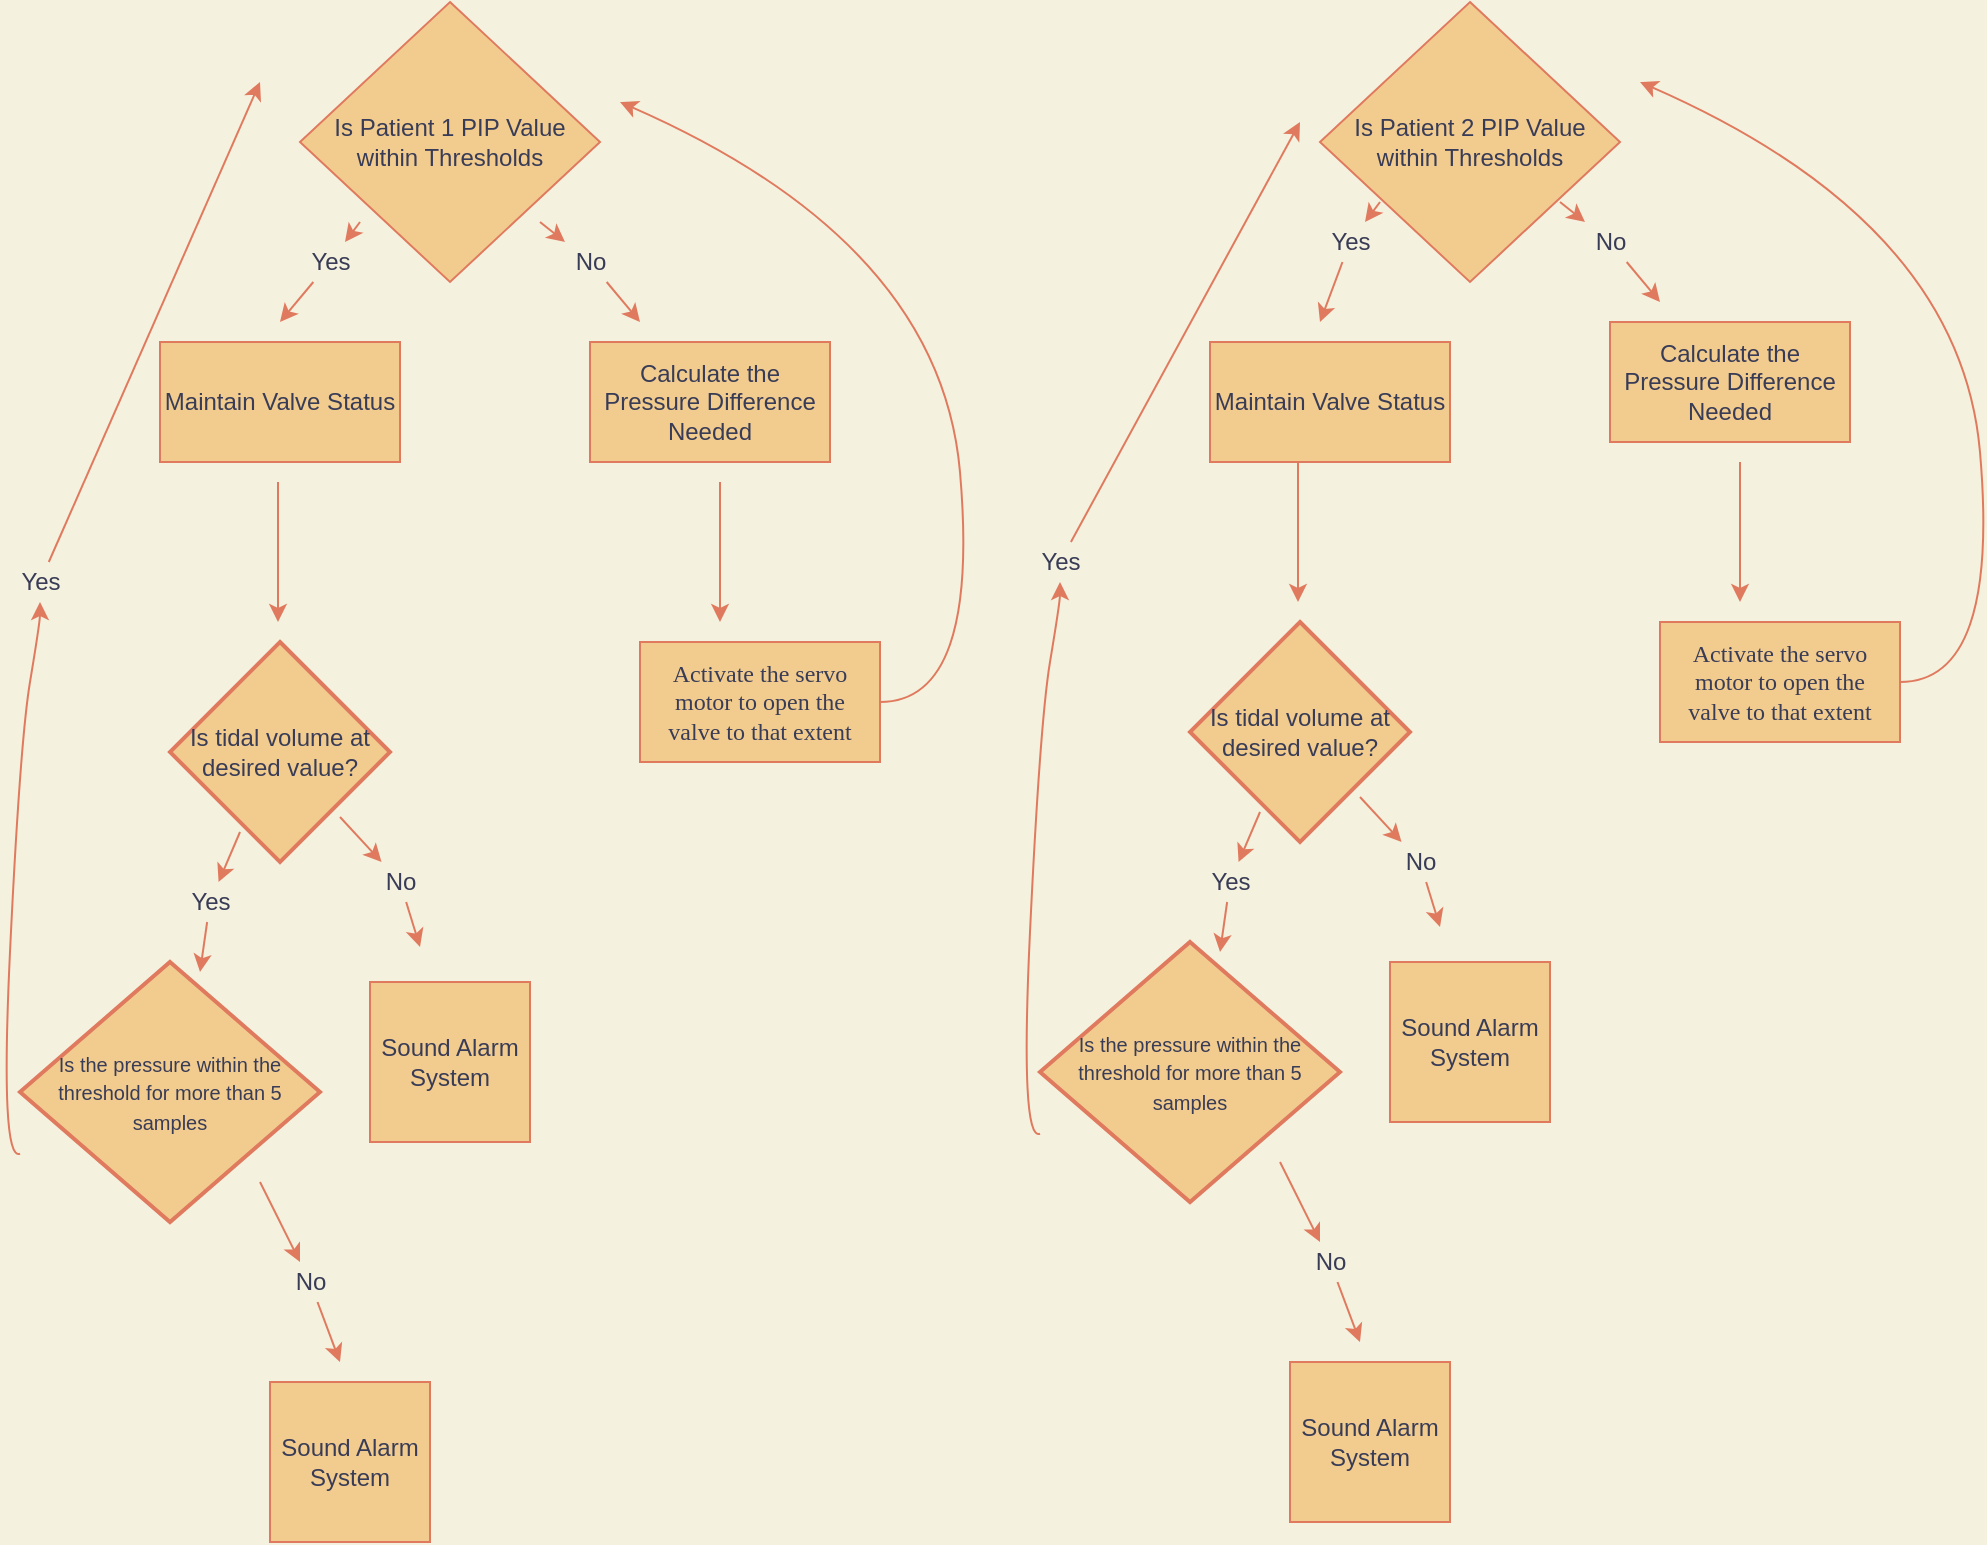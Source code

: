<mxfile version="13.6.6" type="google"><diagram id="WQcdUx0xMsDUORojStKj" name="Page-1"><mxGraphModel dx="1564" dy="956" grid="1" gridSize="10" guides="1" tooltips="1" connect="1" arrows="1" fold="1" page="1" pageScale="1" pageWidth="850" pageHeight="1100" background="#F4F1DE" math="0" shadow="0"><root><mxCell id="0"/><mxCell id="1" parent="0"/><mxCell id="qjjQjFkWTsvj_w3Di5jS-1" value="Is Patient 1 PIP Value within Thresholds" style="rhombus;whiteSpace=wrap;html=1;fillColor=#F2CC8F;strokeColor=#E07A5F;fontColor=#393C56;" parent="1" vertex="1"><mxGeometry x="150" y="40" width="150" height="140" as="geometry"/></mxCell><mxCell id="qjjQjFkWTsvj_w3Di5jS-2" value="" style="endArrow=classic;html=1;labelBackgroundColor=#F4F1DE;strokeColor=#E07A5F;fontColor=#393C56;" parent="1" source="qjjQjFkWTsvj_w3Di5jS-3" edge="1"><mxGeometry width="50" height="50" relative="1" as="geometry"><mxPoint x="180" y="150" as="sourcePoint"/><mxPoint x="140" y="200" as="targetPoint"/><Array as="points"/></mxGeometry></mxCell><mxCell id="qjjQjFkWTsvj_w3Di5jS-4" value="" style="endArrow=classic;html=1;labelBackgroundColor=#F4F1DE;strokeColor=#E07A5F;fontColor=#393C56;" parent="1" source="qjjQjFkWTsvj_w3Di5jS-5" edge="1"><mxGeometry width="50" height="50" relative="1" as="geometry"><mxPoint x="270" y="150" as="sourcePoint"/><mxPoint x="320" y="200" as="targetPoint"/></mxGeometry></mxCell><mxCell id="qjjQjFkWTsvj_w3Di5jS-6" value="Maintain Valve Status" style="rounded=0;whiteSpace=wrap;html=1;fillColor=#F2CC8F;strokeColor=#E07A5F;fontColor=#393C56;" parent="1" vertex="1"><mxGeometry x="80" y="210" width="120" height="60" as="geometry"/></mxCell><mxCell id="qjjQjFkWTsvj_w3Di5jS-7" value="Calculate the Pressure Difference Needed" style="rounded=0;whiteSpace=wrap;html=1;fillColor=#F2CC8F;strokeColor=#E07A5F;fontColor=#393C56;" parent="1" vertex="1"><mxGeometry x="295" y="210" width="120" height="60" as="geometry"/></mxCell><mxCell id="qjjQjFkWTsvj_w3Di5jS-8" value="" style="endArrow=classic;html=1;labelBackgroundColor=#F4F1DE;strokeColor=#E07A5F;fontColor=#393C56;" parent="1" edge="1"><mxGeometry width="50" height="50" relative="1" as="geometry"><mxPoint x="139" y="280" as="sourcePoint"/><mxPoint x="139" y="350" as="targetPoint"/></mxGeometry></mxCell><mxCell id="qjjQjFkWTsvj_w3Di5jS-10" value="Is tidal volume at desired value?" style="strokeWidth=2;html=1;shape=mxgraph.flowchart.decision;whiteSpace=wrap;fillColor=#F2CC8F;strokeColor=#E07A5F;fontColor=#393C56;" parent="1" vertex="1"><mxGeometry x="85" y="360" width="110" height="110" as="geometry"/></mxCell><mxCell id="qjjQjFkWTsvj_w3Di5jS-11" value="&lt;font style=&quot;font-size: 10px&quot;&gt;Is the pressure within the threshold for more than 5 samples&lt;/font&gt;" style="strokeWidth=2;html=1;shape=mxgraph.flowchart.decision;whiteSpace=wrap;fillColor=#F2CC8F;strokeColor=#E07A5F;fontColor=#393C56;" parent="1" vertex="1"><mxGeometry x="10" y="520" width="150" height="130" as="geometry"/></mxCell><mxCell id="qjjQjFkWTsvj_w3Di5jS-12" value="" style="endArrow=classic;html=1;labelBackgroundColor=#F4F1DE;strokeColor=#E07A5F;fontColor=#393C56;" parent="1" edge="1"><mxGeometry width="50" height="50" relative="1" as="geometry"><mxPoint x="360" y="280" as="sourcePoint"/><mxPoint x="360" y="350" as="targetPoint"/></mxGeometry></mxCell><mxCell id="qjjQjFkWTsvj_w3Di5jS-13" value="&lt;p style=&quot;margin-top: 0pt ; margin-bottom: 0pt ; margin-left: 0in ; direction: ltr ; unicode-bidi: embed ; word-break: normal&quot;&gt;&lt;span style=&quot;font-family: &amp;#34;calibri&amp;#34;&quot;&gt;&lt;font style=&quot;font-size: 12px&quot;&gt;Activate the servo motor to open the&lt;br/&gt;valve to that extent&lt;/font&gt;&lt;/span&gt;&lt;/p&gt;" style="rounded=0;whiteSpace=wrap;html=1;fillColor=#F2CC8F;strokeColor=#E07A5F;fontColor=#393C56;" parent="1" vertex="1"><mxGeometry x="320" y="360" width="120" height="60" as="geometry"/></mxCell><mxCell id="qjjQjFkWTsvj_w3Di5jS-15" value="" style="endArrow=classic;html=1;labelBackgroundColor=#F4F1DE;strokeColor=#E07A5F;fontColor=#393C56;" parent="1" source="qjjQjFkWTsvj_w3Di5jS-17" edge="1"><mxGeometry width="50" height="50" relative="1" as="geometry"><mxPoint x="120" y="455" as="sourcePoint"/><mxPoint x="100" y="525" as="targetPoint"/></mxGeometry></mxCell><mxCell id="qjjQjFkWTsvj_w3Di5jS-16" value="" style="endArrow=classic;html=1;labelBackgroundColor=#F4F1DE;strokeColor=#E07A5F;fontColor=#393C56;" parent="1" source="qjjQjFkWTsvj_w3Di5jS-18" edge="1"><mxGeometry width="50" height="50" relative="1" as="geometry"><mxPoint x="170" y="447.5" as="sourcePoint"/><mxPoint x="210" y="512.5" as="targetPoint"/></mxGeometry></mxCell><mxCell id="vBtsfERvaqyaxQ9QXY0U-1" value="Sound Alarm System" style="whiteSpace=wrap;html=1;aspect=fixed;fillColor=#F2CC8F;strokeColor=#E07A5F;fontColor=#393C56;" parent="1" vertex="1"><mxGeometry x="185" y="530" width="80" height="80" as="geometry"/></mxCell><mxCell id="vBtsfERvaqyaxQ9QXY0U-2" value="" style="curved=1;endArrow=classic;html=1;labelBackgroundColor=#F4F1DE;strokeColor=#E07A5F;fontColor=#393C56;" parent="1" edge="1"><mxGeometry width="50" height="50" relative="1" as="geometry"><mxPoint x="440" y="390" as="sourcePoint"/><mxPoint x="310" y="90" as="targetPoint"/><Array as="points"><mxPoint x="490" y="390"/><mxPoint x="470" y="160"/></Array></mxGeometry></mxCell><mxCell id="qjjQjFkWTsvj_w3Di5jS-18" value="No" style="text;html=1;align=center;verticalAlign=middle;resizable=0;points=[];autosize=1;fontColor=#393C56;" parent="1" vertex="1"><mxGeometry x="185" y="470" width="30" height="20" as="geometry"/></mxCell><mxCell id="vBtsfERvaqyaxQ9QXY0U-5" value="" style="endArrow=classic;html=1;labelBackgroundColor=#F4F1DE;strokeColor=#E07A5F;fontColor=#393C56;" parent="1" target="qjjQjFkWTsvj_w3Di5jS-18" edge="1"><mxGeometry width="50" height="50" relative="1" as="geometry"><mxPoint x="170" y="447.5" as="sourcePoint"/><mxPoint x="210" y="512.5" as="targetPoint"/></mxGeometry></mxCell><mxCell id="qjjQjFkWTsvj_w3Di5jS-17" value="Yes" style="text;html=1;align=center;verticalAlign=middle;resizable=0;points=[];autosize=1;fontColor=#393C56;" parent="1" vertex="1"><mxGeometry x="85" y="480" width="40" height="20" as="geometry"/></mxCell><mxCell id="vBtsfERvaqyaxQ9QXY0U-6" value="" style="endArrow=classic;html=1;labelBackgroundColor=#F4F1DE;strokeColor=#E07A5F;fontColor=#393C56;" parent="1" target="qjjQjFkWTsvj_w3Di5jS-17" edge="1"><mxGeometry width="50" height="50" relative="1" as="geometry"><mxPoint x="120" y="455" as="sourcePoint"/><mxPoint x="100" y="525" as="targetPoint"/></mxGeometry></mxCell><mxCell id="qjjQjFkWTsvj_w3Di5jS-5" value="No" style="text;html=1;align=center;verticalAlign=middle;resizable=0;points=[];autosize=1;fontColor=#393C56;" parent="1" vertex="1"><mxGeometry x="280" y="160" width="30" height="20" as="geometry"/></mxCell><mxCell id="vBtsfERvaqyaxQ9QXY0U-7" value="" style="endArrow=classic;html=1;labelBackgroundColor=#F4F1DE;strokeColor=#E07A5F;fontColor=#393C56;" parent="1" target="qjjQjFkWTsvj_w3Di5jS-5" edge="1"><mxGeometry width="50" height="50" relative="1" as="geometry"><mxPoint x="270" y="150" as="sourcePoint"/><mxPoint x="320" y="200" as="targetPoint"/></mxGeometry></mxCell><mxCell id="qjjQjFkWTsvj_w3Di5jS-3" value="Yes" style="text;html=1;align=center;verticalAlign=middle;resizable=0;points=[];autosize=1;fontColor=#393C56;" parent="1" vertex="1"><mxGeometry x="145" y="160" width="40" height="20" as="geometry"/></mxCell><mxCell id="vBtsfERvaqyaxQ9QXY0U-8" value="" style="endArrow=classic;html=1;labelBackgroundColor=#F4F1DE;strokeColor=#E07A5F;fontColor=#393C56;" parent="1" target="qjjQjFkWTsvj_w3Di5jS-3" edge="1"><mxGeometry width="50" height="50" relative="1" as="geometry"><mxPoint x="180" y="150" as="sourcePoint"/><mxPoint x="140" y="200" as="targetPoint"/><Array as="points"/></mxGeometry></mxCell><mxCell id="vBtsfERvaqyaxQ9QXY0U-9" value="" style="endArrow=classic;html=1;labelBackgroundColor=#F4F1DE;strokeColor=#E07A5F;fontColor=#393C56;" parent="1" source="vBtsfERvaqyaxQ9QXY0U-10" edge="1"><mxGeometry width="50" height="50" relative="1" as="geometry"><mxPoint x="60" y="640" as="sourcePoint"/><mxPoint x="170" y="720" as="targetPoint"/></mxGeometry></mxCell><mxCell id="vBtsfERvaqyaxQ9QXY0U-10" value="No" style="text;html=1;align=center;verticalAlign=middle;resizable=0;points=[];autosize=1;fontColor=#393C56;" parent="1" vertex="1"><mxGeometry x="140" y="670" width="30" height="20" as="geometry"/></mxCell><mxCell id="vBtsfERvaqyaxQ9QXY0U-11" value="" style="endArrow=classic;html=1;labelBackgroundColor=#F4F1DE;strokeColor=#E07A5F;fontColor=#393C56;" parent="1" target="vBtsfERvaqyaxQ9QXY0U-10" edge="1"><mxGeometry width="50" height="50" relative="1" as="geometry"><mxPoint x="130" y="630" as="sourcePoint"/><mxPoint x="50" y="710" as="targetPoint"/><Array as="points"/></mxGeometry></mxCell><mxCell id="vBtsfERvaqyaxQ9QXY0U-12" value="Sound Alarm System" style="whiteSpace=wrap;html=1;aspect=fixed;fillColor=#F2CC8F;strokeColor=#E07A5F;fontColor=#393C56;" parent="1" vertex="1"><mxGeometry x="135" y="730" width="80" height="80" as="geometry"/></mxCell><mxCell id="vBtsfERvaqyaxQ9QXY0U-15" value="" style="curved=1;endArrow=classic;html=1;labelBackgroundColor=#F4F1DE;strokeColor=#E07A5F;fontColor=#393C56;" parent="1" source="vBtsfERvaqyaxQ9QXY0U-16" edge="1"><mxGeometry width="50" height="50" relative="1" as="geometry"><mxPoint x="35" y="640" as="sourcePoint"/><mxPoint x="130" y="80" as="targetPoint"/><Array as="points"/></mxGeometry></mxCell><mxCell id="vBtsfERvaqyaxQ9QXY0U-16" value="Yes" style="text;html=1;align=center;verticalAlign=middle;resizable=0;points=[];autosize=1;fontColor=#393C56;" parent="1" vertex="1"><mxGeometry y="320" width="40" height="20" as="geometry"/></mxCell><mxCell id="vBtsfERvaqyaxQ9QXY0U-17" value="" style="curved=1;endArrow=classic;html=1;labelBackgroundColor=#F4F1DE;strokeColor=#E07A5F;fontColor=#393C56;" parent="1" source="qjjQjFkWTsvj_w3Di5jS-11" target="vBtsfERvaqyaxQ9QXY0U-16" edge="1"><mxGeometry width="50" height="50" relative="1" as="geometry"><mxPoint x="20" y="612.941" as="sourcePoint"/><mxPoint x="130" y="80" as="targetPoint"/><Array as="points"><mxPoint y="620"/><mxPoint x="10" y="410"/><mxPoint x="20" y="350"/></Array></mxGeometry></mxCell><mxCell id="vBtsfERvaqyaxQ9QXY0U-18" value="Is Patient 2 PIP Value within Thresholds" style="rhombus;whiteSpace=wrap;html=1;fillColor=#F2CC8F;strokeColor=#E07A5F;fontColor=#393C56;" parent="1" vertex="1"><mxGeometry x="660" y="40" width="150" height="140" as="geometry"/></mxCell><mxCell id="vBtsfERvaqyaxQ9QXY0U-19" value="" style="endArrow=classic;html=1;labelBackgroundColor=#F4F1DE;strokeColor=#E07A5F;fontColor=#393C56;" parent="1" source="vBtsfERvaqyaxQ9QXY0U-38" edge="1"><mxGeometry width="50" height="50" relative="1" as="geometry"><mxPoint x="690" y="140" as="sourcePoint"/><mxPoint x="660" y="200" as="targetPoint"/><Array as="points"/></mxGeometry></mxCell><mxCell id="vBtsfERvaqyaxQ9QXY0U-20" value="" style="endArrow=classic;html=1;labelBackgroundColor=#F4F1DE;strokeColor=#E07A5F;fontColor=#393C56;" parent="1" source="vBtsfERvaqyaxQ9QXY0U-36" edge="1"><mxGeometry width="50" height="50" relative="1" as="geometry"><mxPoint x="780" y="140" as="sourcePoint"/><mxPoint x="830" y="190" as="targetPoint"/></mxGeometry></mxCell><mxCell id="vBtsfERvaqyaxQ9QXY0U-21" value="Maintain Valve Status" style="rounded=0;whiteSpace=wrap;html=1;fillColor=#F2CC8F;strokeColor=#E07A5F;fontColor=#393C56;" parent="1" vertex="1"><mxGeometry x="605" y="210" width="120" height="60" as="geometry"/></mxCell><mxCell id="vBtsfERvaqyaxQ9QXY0U-22" value="Calculate the Pressure Difference Needed" style="rounded=0;whiteSpace=wrap;html=1;fillColor=#F2CC8F;strokeColor=#E07A5F;fontColor=#393C56;" parent="1" vertex="1"><mxGeometry x="805" y="200" width="120" height="60" as="geometry"/></mxCell><mxCell id="vBtsfERvaqyaxQ9QXY0U-23" value="" style="endArrow=classic;html=1;labelBackgroundColor=#F4F1DE;strokeColor=#E07A5F;fontColor=#393C56;" parent="1" edge="1"><mxGeometry width="50" height="50" relative="1" as="geometry"><mxPoint x="649" y="270" as="sourcePoint"/><mxPoint x="649" y="340" as="targetPoint"/></mxGeometry></mxCell><mxCell id="vBtsfERvaqyaxQ9QXY0U-24" value="Is tidal volume at desired value?" style="strokeWidth=2;html=1;shape=mxgraph.flowchart.decision;whiteSpace=wrap;fillColor=#F2CC8F;strokeColor=#E07A5F;fontColor=#393C56;" parent="1" vertex="1"><mxGeometry x="595" y="350" width="110" height="110" as="geometry"/></mxCell><mxCell id="vBtsfERvaqyaxQ9QXY0U-25" value="&lt;font style=&quot;font-size: 10px&quot;&gt;Is the pressure within the threshold for more than 5 samples&lt;/font&gt;" style="strokeWidth=2;html=1;shape=mxgraph.flowchart.decision;whiteSpace=wrap;fillColor=#F2CC8F;strokeColor=#E07A5F;fontColor=#393C56;" parent="1" vertex="1"><mxGeometry x="520" y="510" width="150" height="130" as="geometry"/></mxCell><mxCell id="vBtsfERvaqyaxQ9QXY0U-26" value="" style="endArrow=classic;html=1;labelBackgroundColor=#F4F1DE;strokeColor=#E07A5F;fontColor=#393C56;" parent="1" edge="1"><mxGeometry width="50" height="50" relative="1" as="geometry"><mxPoint x="870" y="270" as="sourcePoint"/><mxPoint x="870" y="340" as="targetPoint"/></mxGeometry></mxCell><mxCell id="vBtsfERvaqyaxQ9QXY0U-27" value="&lt;p style=&quot;margin-top: 0pt ; margin-bottom: 0pt ; margin-left: 0in ; direction: ltr ; unicode-bidi: embed ; word-break: normal&quot;&gt;&lt;span style=&quot;font-family: &amp;#34;calibri&amp;#34;&quot;&gt;&lt;font style=&quot;font-size: 12px&quot;&gt;Activate the servo motor to open the&lt;br/&gt;valve to that extent&lt;/font&gt;&lt;/span&gt;&lt;/p&gt;" style="rounded=0;whiteSpace=wrap;html=1;fillColor=#F2CC8F;strokeColor=#E07A5F;fontColor=#393C56;" parent="1" vertex="1"><mxGeometry x="830" y="350" width="120" height="60" as="geometry"/></mxCell><mxCell id="vBtsfERvaqyaxQ9QXY0U-28" value="" style="endArrow=classic;html=1;labelBackgroundColor=#F4F1DE;strokeColor=#E07A5F;fontColor=#393C56;" parent="1" source="vBtsfERvaqyaxQ9QXY0U-34" edge="1"><mxGeometry width="50" height="50" relative="1" as="geometry"><mxPoint x="630" y="445" as="sourcePoint"/><mxPoint x="610" y="515" as="targetPoint"/></mxGeometry></mxCell><mxCell id="vBtsfERvaqyaxQ9QXY0U-29" value="" style="endArrow=classic;html=1;labelBackgroundColor=#F4F1DE;strokeColor=#E07A5F;fontColor=#393C56;" parent="1" source="vBtsfERvaqyaxQ9QXY0U-32" edge="1"><mxGeometry width="50" height="50" relative="1" as="geometry"><mxPoint x="680" y="437.5" as="sourcePoint"/><mxPoint x="720" y="502.5" as="targetPoint"/></mxGeometry></mxCell><mxCell id="vBtsfERvaqyaxQ9QXY0U-30" value="Sound Alarm System" style="whiteSpace=wrap;html=1;aspect=fixed;fillColor=#F2CC8F;strokeColor=#E07A5F;fontColor=#393C56;" parent="1" vertex="1"><mxGeometry x="695" y="520" width="80" height="80" as="geometry"/></mxCell><mxCell id="vBtsfERvaqyaxQ9QXY0U-31" value="" style="curved=1;endArrow=classic;html=1;labelBackgroundColor=#F4F1DE;strokeColor=#E07A5F;fontColor=#393C56;" parent="1" edge="1"><mxGeometry width="50" height="50" relative="1" as="geometry"><mxPoint x="950" y="380" as="sourcePoint"/><mxPoint x="820" y="80" as="targetPoint"/><Array as="points"><mxPoint x="1000" y="380"/><mxPoint x="980" y="150"/></Array></mxGeometry></mxCell><mxCell id="vBtsfERvaqyaxQ9QXY0U-32" value="No" style="text;html=1;align=center;verticalAlign=middle;resizable=0;points=[];autosize=1;fontColor=#393C56;" parent="1" vertex="1"><mxGeometry x="695" y="460" width="30" height="20" as="geometry"/></mxCell><mxCell id="vBtsfERvaqyaxQ9QXY0U-33" value="" style="endArrow=classic;html=1;labelBackgroundColor=#F4F1DE;strokeColor=#E07A5F;fontColor=#393C56;" parent="1" target="vBtsfERvaqyaxQ9QXY0U-32" edge="1"><mxGeometry width="50" height="50" relative="1" as="geometry"><mxPoint x="680" y="437.5" as="sourcePoint"/><mxPoint x="720" y="502.5" as="targetPoint"/></mxGeometry></mxCell><mxCell id="vBtsfERvaqyaxQ9QXY0U-34" value="Yes" style="text;html=1;align=center;verticalAlign=middle;resizable=0;points=[];autosize=1;fontColor=#393C56;" parent="1" vertex="1"><mxGeometry x="595" y="470" width="40" height="20" as="geometry"/></mxCell><mxCell id="vBtsfERvaqyaxQ9QXY0U-35" value="" style="endArrow=classic;html=1;labelBackgroundColor=#F4F1DE;strokeColor=#E07A5F;fontColor=#393C56;" parent="1" target="vBtsfERvaqyaxQ9QXY0U-34" edge="1"><mxGeometry width="50" height="50" relative="1" as="geometry"><mxPoint x="630" y="445" as="sourcePoint"/><mxPoint x="610" y="515" as="targetPoint"/></mxGeometry></mxCell><mxCell id="vBtsfERvaqyaxQ9QXY0U-36" value="No" style="text;html=1;align=center;verticalAlign=middle;resizable=0;points=[];autosize=1;fontColor=#393C56;" parent="1" vertex="1"><mxGeometry x="790" y="150" width="30" height="20" as="geometry"/></mxCell><mxCell id="vBtsfERvaqyaxQ9QXY0U-37" value="" style="endArrow=classic;html=1;labelBackgroundColor=#F4F1DE;strokeColor=#E07A5F;fontColor=#393C56;" parent="1" target="vBtsfERvaqyaxQ9QXY0U-36" edge="1"><mxGeometry width="50" height="50" relative="1" as="geometry"><mxPoint x="780" y="140" as="sourcePoint"/><mxPoint x="830" y="190" as="targetPoint"/></mxGeometry></mxCell><mxCell id="vBtsfERvaqyaxQ9QXY0U-38" value="Yes" style="text;html=1;align=center;verticalAlign=middle;resizable=0;points=[];autosize=1;fontColor=#393C56;" parent="1" vertex="1"><mxGeometry x="655" y="150" width="40" height="20" as="geometry"/></mxCell><mxCell id="vBtsfERvaqyaxQ9QXY0U-39" value="" style="endArrow=classic;html=1;labelBackgroundColor=#F4F1DE;strokeColor=#E07A5F;fontColor=#393C56;" parent="1" target="vBtsfERvaqyaxQ9QXY0U-38" edge="1"><mxGeometry width="50" height="50" relative="1" as="geometry"><mxPoint x="690" y="140" as="sourcePoint"/><mxPoint x="650" y="190" as="targetPoint"/><Array as="points"/></mxGeometry></mxCell><mxCell id="vBtsfERvaqyaxQ9QXY0U-40" value="" style="endArrow=classic;html=1;labelBackgroundColor=#F4F1DE;strokeColor=#E07A5F;fontColor=#393C56;" parent="1" source="vBtsfERvaqyaxQ9QXY0U-41" edge="1"><mxGeometry width="50" height="50" relative="1" as="geometry"><mxPoint x="570" y="630" as="sourcePoint"/><mxPoint x="680" y="710" as="targetPoint"/></mxGeometry></mxCell><mxCell id="vBtsfERvaqyaxQ9QXY0U-41" value="No" style="text;html=1;align=center;verticalAlign=middle;resizable=0;points=[];autosize=1;fontColor=#393C56;" parent="1" vertex="1"><mxGeometry x="650" y="660" width="30" height="20" as="geometry"/></mxCell><mxCell id="vBtsfERvaqyaxQ9QXY0U-42" value="" style="endArrow=classic;html=1;labelBackgroundColor=#F4F1DE;strokeColor=#E07A5F;fontColor=#393C56;" parent="1" target="vBtsfERvaqyaxQ9QXY0U-41" edge="1"><mxGeometry width="50" height="50" relative="1" as="geometry"><mxPoint x="640" y="620" as="sourcePoint"/><mxPoint x="560" y="700" as="targetPoint"/><Array as="points"/></mxGeometry></mxCell><mxCell id="vBtsfERvaqyaxQ9QXY0U-43" value="Sound Alarm System" style="whiteSpace=wrap;html=1;aspect=fixed;fillColor=#F2CC8F;strokeColor=#E07A5F;fontColor=#393C56;" parent="1" vertex="1"><mxGeometry x="645" y="720" width="80" height="80" as="geometry"/></mxCell><mxCell id="vBtsfERvaqyaxQ9QXY0U-44" value="" style="curved=1;endArrow=classic;html=1;labelBackgroundColor=#F4F1DE;strokeColor=#E07A5F;fontColor=#393C56;" parent="1" source="vBtsfERvaqyaxQ9QXY0U-45" edge="1"><mxGeometry width="50" height="50" relative="1" as="geometry"><mxPoint x="545" y="630" as="sourcePoint"/><mxPoint x="650" y="100" as="targetPoint"/><Array as="points"/></mxGeometry></mxCell><mxCell id="vBtsfERvaqyaxQ9QXY0U-45" value="Yes" style="text;html=1;align=center;verticalAlign=middle;resizable=0;points=[];autosize=1;fontColor=#393C56;" parent="1" vertex="1"><mxGeometry x="510" y="310" width="40" height="20" as="geometry"/></mxCell><mxCell id="vBtsfERvaqyaxQ9QXY0U-46" value="" style="curved=1;endArrow=classic;html=1;labelBackgroundColor=#F4F1DE;strokeColor=#E07A5F;fontColor=#393C56;" parent="1" source="vBtsfERvaqyaxQ9QXY0U-25" target="vBtsfERvaqyaxQ9QXY0U-45" edge="1"><mxGeometry width="50" height="50" relative="1" as="geometry"><mxPoint x="530" y="602.941" as="sourcePoint"/><mxPoint x="640" y="70" as="targetPoint"/><Array as="points"><mxPoint x="510" y="610"/><mxPoint x="520" y="400"/><mxPoint x="530" y="340"/></Array></mxGeometry></mxCell></root></mxGraphModel></diagram></mxfile>